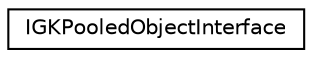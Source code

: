 digraph "Graphical Class Hierarchy"
{
 // LATEX_PDF_SIZE
  edge [fontname="Helvetica",fontsize="10",labelfontname="Helvetica",labelfontsize="10"];
  node [fontname="Helvetica",fontsize="10",shape=record];
  rankdir="LR";
  Node0 [label="IGKPooledObjectInterface",height=0.2,width=0.4,color="black", fillcolor="white", style="filled",URL="$classIGKPooledObjectInterface.html",tooltip=" "];
}
